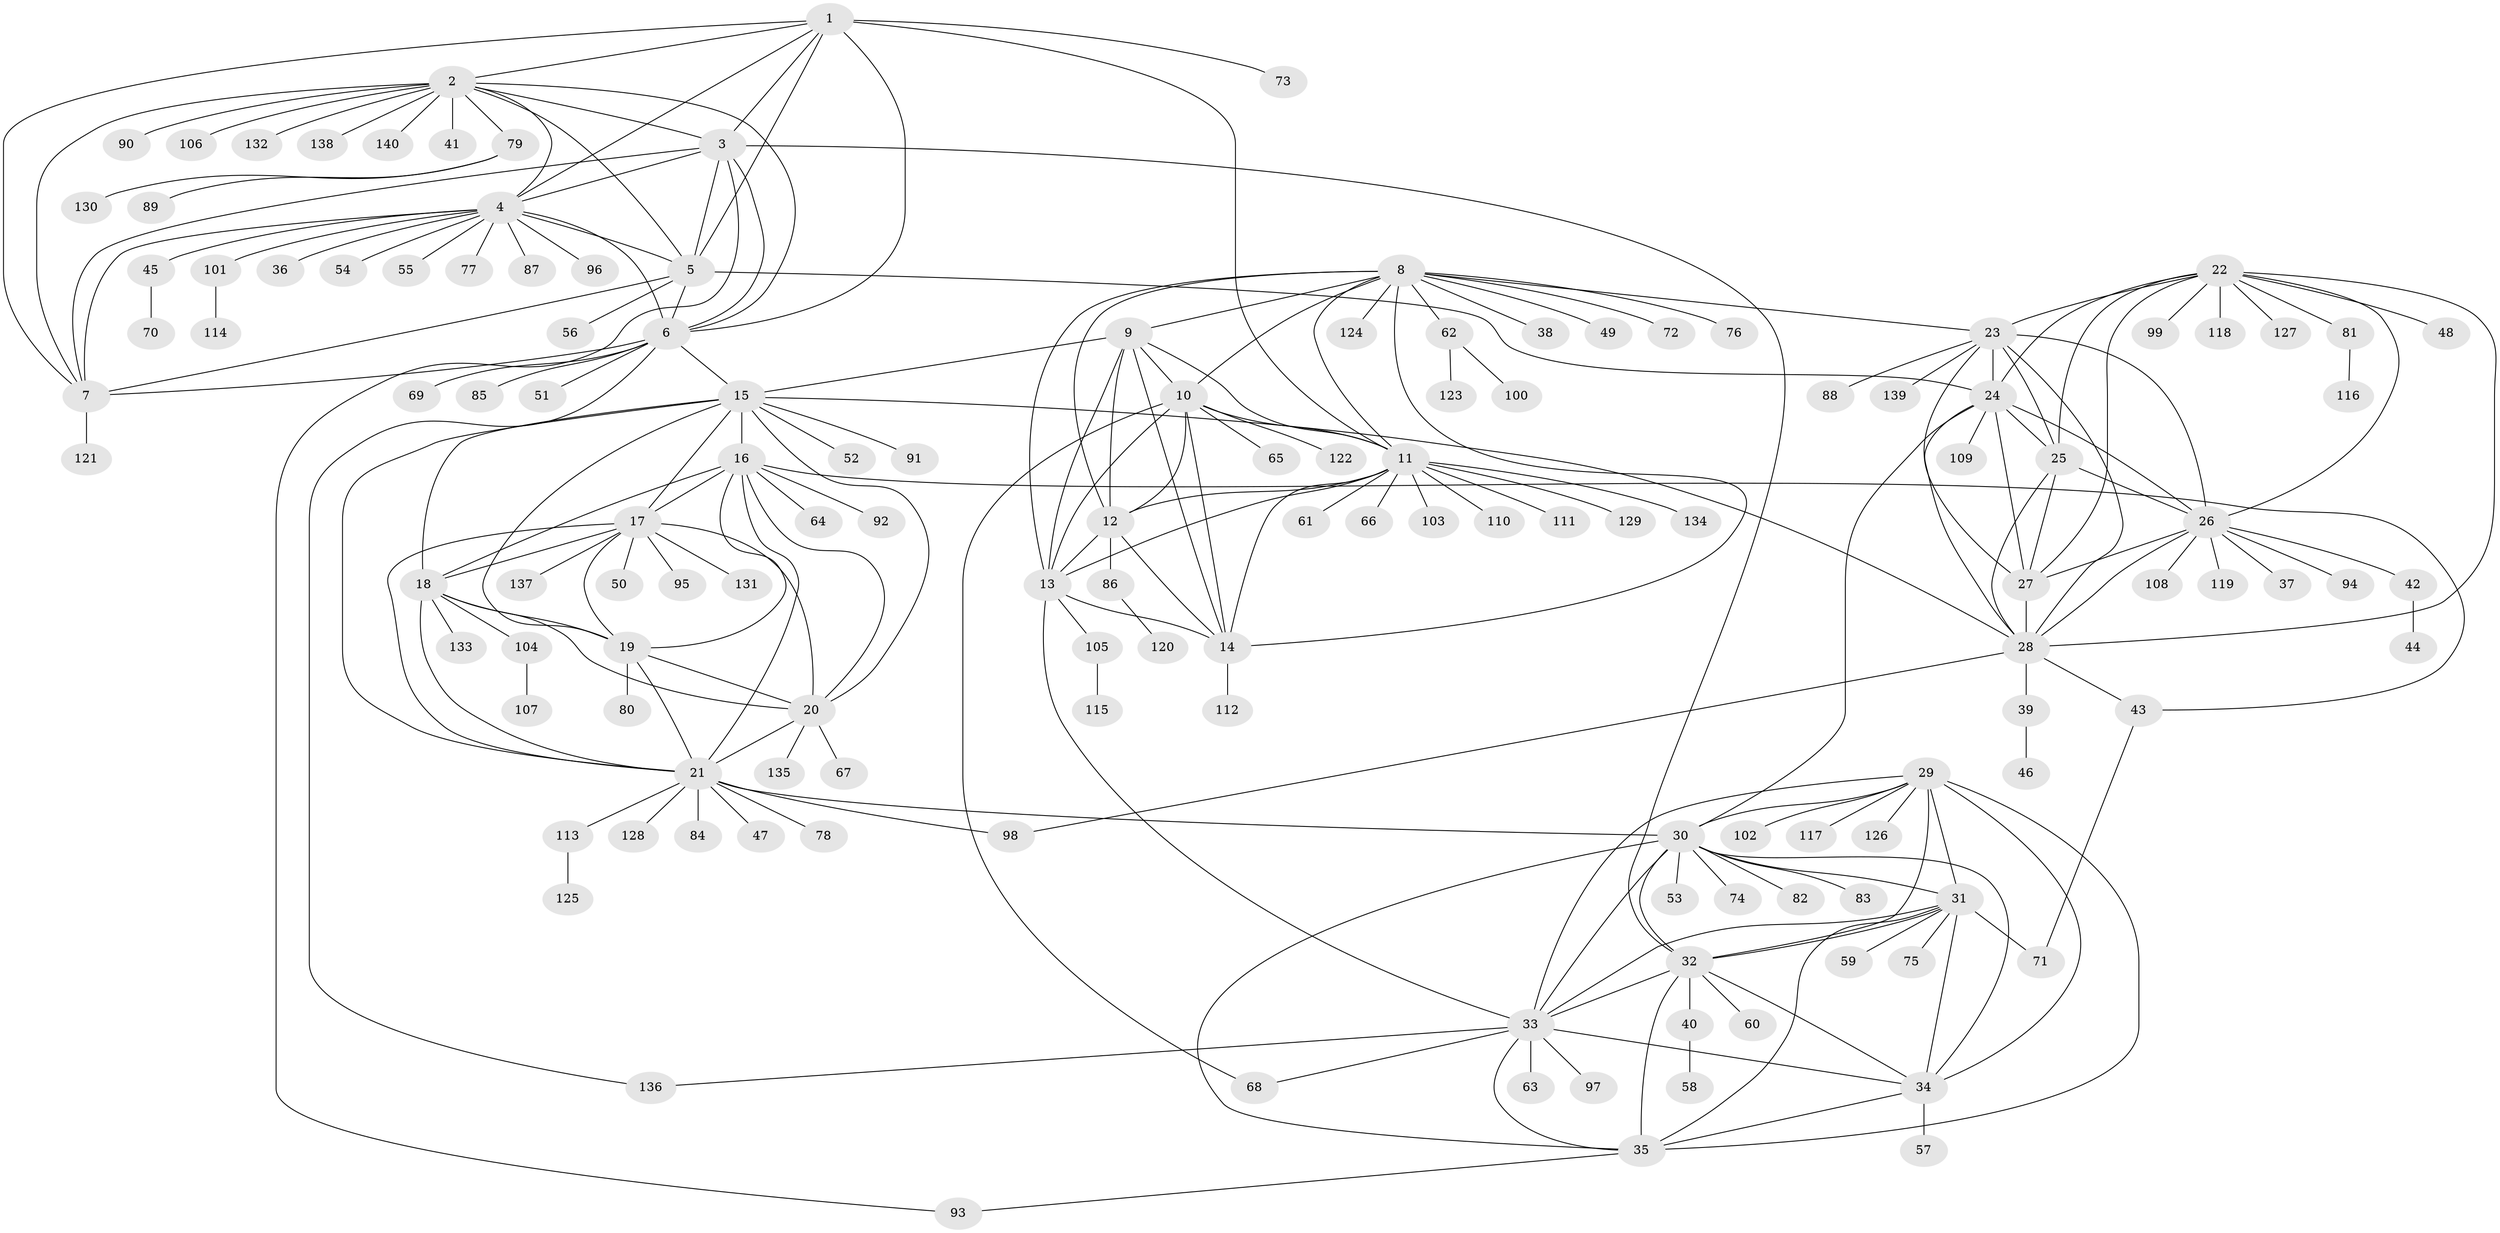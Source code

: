 // Generated by graph-tools (version 1.1) at 2025/02/03/09/25 03:02:36]
// undirected, 140 vertices, 226 edges
graph export_dot {
graph [start="1"]
  node [color=gray90,style=filled];
  1;
  2;
  3;
  4;
  5;
  6;
  7;
  8;
  9;
  10;
  11;
  12;
  13;
  14;
  15;
  16;
  17;
  18;
  19;
  20;
  21;
  22;
  23;
  24;
  25;
  26;
  27;
  28;
  29;
  30;
  31;
  32;
  33;
  34;
  35;
  36;
  37;
  38;
  39;
  40;
  41;
  42;
  43;
  44;
  45;
  46;
  47;
  48;
  49;
  50;
  51;
  52;
  53;
  54;
  55;
  56;
  57;
  58;
  59;
  60;
  61;
  62;
  63;
  64;
  65;
  66;
  67;
  68;
  69;
  70;
  71;
  72;
  73;
  74;
  75;
  76;
  77;
  78;
  79;
  80;
  81;
  82;
  83;
  84;
  85;
  86;
  87;
  88;
  89;
  90;
  91;
  92;
  93;
  94;
  95;
  96;
  97;
  98;
  99;
  100;
  101;
  102;
  103;
  104;
  105;
  106;
  107;
  108;
  109;
  110;
  111;
  112;
  113;
  114;
  115;
  116;
  117;
  118;
  119;
  120;
  121;
  122;
  123;
  124;
  125;
  126;
  127;
  128;
  129;
  130;
  131;
  132;
  133;
  134;
  135;
  136;
  137;
  138;
  139;
  140;
  1 -- 2;
  1 -- 3;
  1 -- 4;
  1 -- 5;
  1 -- 6;
  1 -- 7;
  1 -- 11;
  1 -- 73;
  2 -- 3;
  2 -- 4;
  2 -- 5;
  2 -- 6;
  2 -- 7;
  2 -- 41;
  2 -- 79;
  2 -- 90;
  2 -- 106;
  2 -- 132;
  2 -- 138;
  2 -- 140;
  3 -- 4;
  3 -- 5;
  3 -- 6;
  3 -- 7;
  3 -- 32;
  3 -- 93;
  4 -- 5;
  4 -- 6;
  4 -- 7;
  4 -- 36;
  4 -- 45;
  4 -- 54;
  4 -- 55;
  4 -- 77;
  4 -- 87;
  4 -- 96;
  4 -- 101;
  5 -- 6;
  5 -- 7;
  5 -- 24;
  5 -- 56;
  6 -- 7;
  6 -- 15;
  6 -- 51;
  6 -- 69;
  6 -- 85;
  6 -- 136;
  7 -- 121;
  8 -- 9;
  8 -- 10;
  8 -- 11;
  8 -- 12;
  8 -- 13;
  8 -- 14;
  8 -- 23;
  8 -- 38;
  8 -- 49;
  8 -- 62;
  8 -- 72;
  8 -- 76;
  8 -- 124;
  9 -- 10;
  9 -- 11;
  9 -- 12;
  9 -- 13;
  9 -- 14;
  9 -- 15;
  10 -- 11;
  10 -- 12;
  10 -- 13;
  10 -- 14;
  10 -- 65;
  10 -- 68;
  10 -- 122;
  11 -- 12;
  11 -- 13;
  11 -- 14;
  11 -- 61;
  11 -- 66;
  11 -- 103;
  11 -- 110;
  11 -- 111;
  11 -- 129;
  11 -- 134;
  12 -- 13;
  12 -- 14;
  12 -- 86;
  13 -- 14;
  13 -- 33;
  13 -- 105;
  14 -- 112;
  15 -- 16;
  15 -- 17;
  15 -- 18;
  15 -- 19;
  15 -- 20;
  15 -- 21;
  15 -- 28;
  15 -- 52;
  15 -- 91;
  16 -- 17;
  16 -- 18;
  16 -- 19;
  16 -- 20;
  16 -- 21;
  16 -- 43;
  16 -- 64;
  16 -- 92;
  17 -- 18;
  17 -- 19;
  17 -- 20;
  17 -- 21;
  17 -- 50;
  17 -- 95;
  17 -- 131;
  17 -- 137;
  18 -- 19;
  18 -- 20;
  18 -- 21;
  18 -- 104;
  18 -- 133;
  19 -- 20;
  19 -- 21;
  19 -- 80;
  20 -- 21;
  20 -- 67;
  20 -- 135;
  21 -- 30;
  21 -- 47;
  21 -- 78;
  21 -- 84;
  21 -- 98;
  21 -- 113;
  21 -- 128;
  22 -- 23;
  22 -- 24;
  22 -- 25;
  22 -- 26;
  22 -- 27;
  22 -- 28;
  22 -- 48;
  22 -- 81;
  22 -- 99;
  22 -- 118;
  22 -- 127;
  23 -- 24;
  23 -- 25;
  23 -- 26;
  23 -- 27;
  23 -- 28;
  23 -- 88;
  23 -- 139;
  24 -- 25;
  24 -- 26;
  24 -- 27;
  24 -- 28;
  24 -- 30;
  24 -- 109;
  25 -- 26;
  25 -- 27;
  25 -- 28;
  26 -- 27;
  26 -- 28;
  26 -- 37;
  26 -- 42;
  26 -- 94;
  26 -- 108;
  26 -- 119;
  27 -- 28;
  28 -- 39;
  28 -- 43;
  28 -- 98;
  29 -- 30;
  29 -- 31;
  29 -- 32;
  29 -- 33;
  29 -- 34;
  29 -- 35;
  29 -- 102;
  29 -- 117;
  29 -- 126;
  30 -- 31;
  30 -- 32;
  30 -- 33;
  30 -- 34;
  30 -- 35;
  30 -- 53;
  30 -- 74;
  30 -- 82;
  30 -- 83;
  31 -- 32;
  31 -- 33;
  31 -- 34;
  31 -- 35;
  31 -- 59;
  31 -- 71;
  31 -- 75;
  32 -- 33;
  32 -- 34;
  32 -- 35;
  32 -- 40;
  32 -- 60;
  33 -- 34;
  33 -- 35;
  33 -- 63;
  33 -- 68;
  33 -- 97;
  33 -- 136;
  34 -- 35;
  34 -- 57;
  35 -- 93;
  39 -- 46;
  40 -- 58;
  42 -- 44;
  43 -- 71;
  45 -- 70;
  62 -- 100;
  62 -- 123;
  79 -- 89;
  79 -- 130;
  81 -- 116;
  86 -- 120;
  101 -- 114;
  104 -- 107;
  105 -- 115;
  113 -- 125;
}
